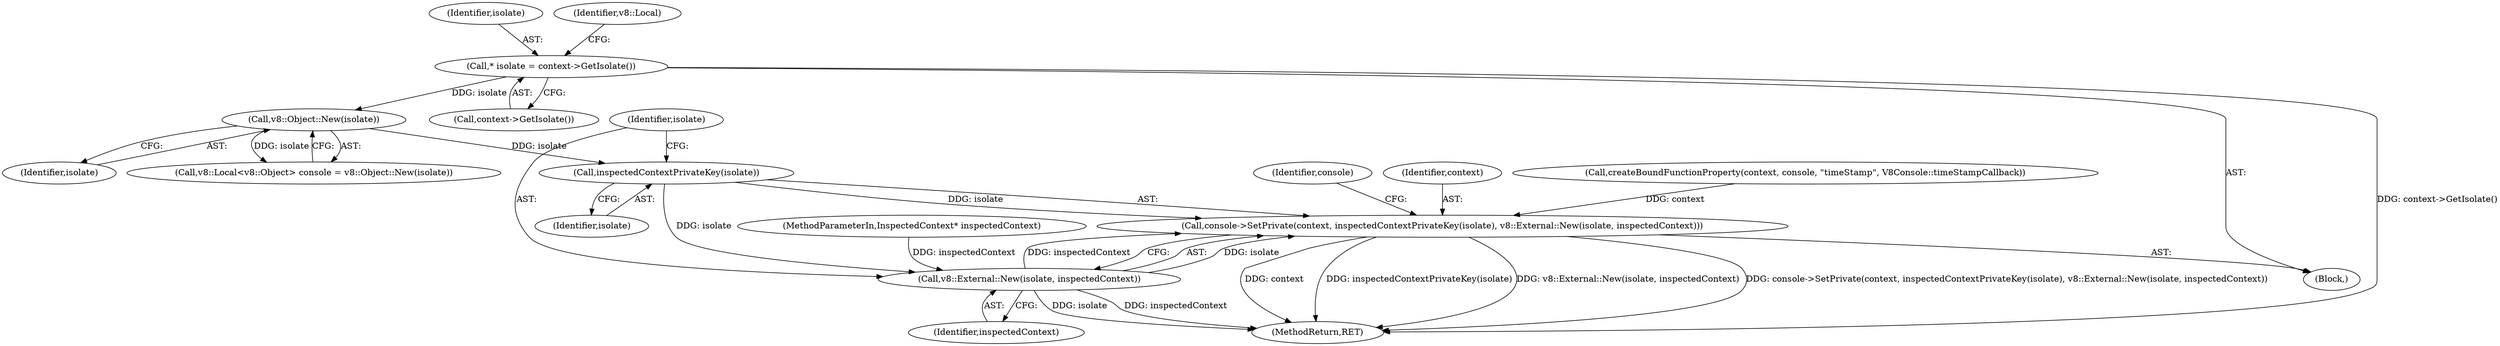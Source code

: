 digraph "0_Chrome_93bc623489bdcfc7e9127614fcfb3258edf3f0f9_0@pointer" {
"1000251" [label="(Call,inspectedContextPrivateKey(isolate))"];
"1000123" [label="(Call,v8::Object::New(isolate))"];
"1000113" [label="(Call,* isolate = context->GetIsolate())"];
"1000249" [label="(Call,console->SetPrivate(context, inspectedContextPrivateKey(isolate), v8::External::New(isolate, inspectedContext)))"];
"1000253" [label="(Call,v8::External::New(isolate, inspectedContext))"];
"1000255" [label="(Identifier,inspectedContext)"];
"1000249" [label="(Call,console->SetPrivate(context, inspectedContextPrivateKey(isolate), v8::External::New(isolate, inspectedContext)))"];
"1000250" [label="(Identifier,context)"];
"1000114" [label="(Identifier,isolate)"];
"1000123" [label="(Call,v8::Object::New(isolate))"];
"1000253" [label="(Call,v8::External::New(isolate, inspectedContext))"];
"1000117" [label="(Call,v8::Local<v8::Object> console = v8::Object::New(isolate))"];
"1000115" [label="(Call,context->GetIsolate())"];
"1000119" [label="(Identifier,v8::Local)"];
"1000258" [label="(MethodReturn,RET)"];
"1000124" [label="(Identifier,isolate)"];
"1000254" [label="(Identifier,isolate)"];
"1000101" [label="(MethodParameterIn,InspectedContext* inspectedContext)"];
"1000235" [label="(Call,createBoundFunctionProperty(context, console, \"timeStamp\", V8Console::timeStampCallback))"];
"1000113" [label="(Call,* isolate = context->GetIsolate())"];
"1000103" [label="(Block,)"];
"1000251" [label="(Call,inspectedContextPrivateKey(isolate))"];
"1000257" [label="(Identifier,console)"];
"1000252" [label="(Identifier,isolate)"];
"1000251" -> "1000249"  [label="AST: "];
"1000251" -> "1000252"  [label="CFG: "];
"1000252" -> "1000251"  [label="AST: "];
"1000254" -> "1000251"  [label="CFG: "];
"1000251" -> "1000249"  [label="DDG: isolate"];
"1000123" -> "1000251"  [label="DDG: isolate"];
"1000251" -> "1000253"  [label="DDG: isolate"];
"1000123" -> "1000117"  [label="AST: "];
"1000123" -> "1000124"  [label="CFG: "];
"1000124" -> "1000123"  [label="AST: "];
"1000117" -> "1000123"  [label="CFG: "];
"1000123" -> "1000117"  [label="DDG: isolate"];
"1000113" -> "1000123"  [label="DDG: isolate"];
"1000113" -> "1000103"  [label="AST: "];
"1000113" -> "1000115"  [label="CFG: "];
"1000114" -> "1000113"  [label="AST: "];
"1000115" -> "1000113"  [label="AST: "];
"1000119" -> "1000113"  [label="CFG: "];
"1000113" -> "1000258"  [label="DDG: context->GetIsolate()"];
"1000249" -> "1000103"  [label="AST: "];
"1000249" -> "1000253"  [label="CFG: "];
"1000250" -> "1000249"  [label="AST: "];
"1000253" -> "1000249"  [label="AST: "];
"1000257" -> "1000249"  [label="CFG: "];
"1000249" -> "1000258"  [label="DDG: context"];
"1000249" -> "1000258"  [label="DDG: inspectedContextPrivateKey(isolate)"];
"1000249" -> "1000258"  [label="DDG: v8::External::New(isolate, inspectedContext)"];
"1000249" -> "1000258"  [label="DDG: console->SetPrivate(context, inspectedContextPrivateKey(isolate), v8::External::New(isolate, inspectedContext))"];
"1000235" -> "1000249"  [label="DDG: context"];
"1000253" -> "1000249"  [label="DDG: isolate"];
"1000253" -> "1000249"  [label="DDG: inspectedContext"];
"1000253" -> "1000255"  [label="CFG: "];
"1000254" -> "1000253"  [label="AST: "];
"1000255" -> "1000253"  [label="AST: "];
"1000253" -> "1000258"  [label="DDG: inspectedContext"];
"1000253" -> "1000258"  [label="DDG: isolate"];
"1000101" -> "1000253"  [label="DDG: inspectedContext"];
}

